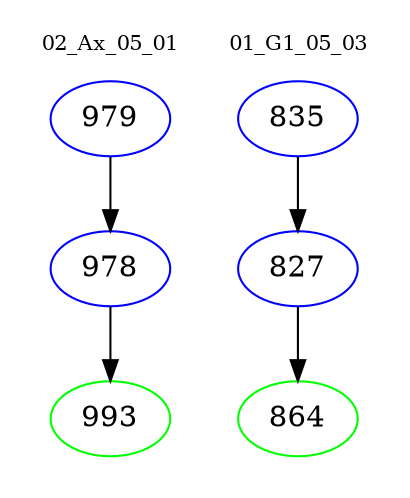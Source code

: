 digraph{
subgraph cluster_0 {
color = white
label = "02_Ax_05_01";
fontsize=10;
T0_979 [label="979", color="blue"]
T0_979 -> T0_978 [color="black"]
T0_978 [label="978", color="blue"]
T0_978 -> T0_993 [color="black"]
T0_993 [label="993", color="green"]
}
subgraph cluster_1 {
color = white
label = "01_G1_05_03";
fontsize=10;
T1_835 [label="835", color="blue"]
T1_835 -> T1_827 [color="black"]
T1_827 [label="827", color="blue"]
T1_827 -> T1_864 [color="black"]
T1_864 [label="864", color="green"]
}
}
